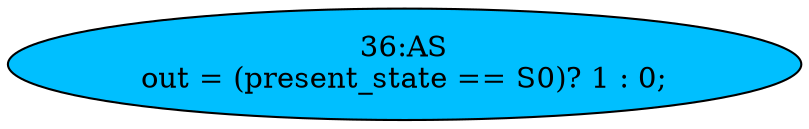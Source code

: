 strict digraph "" {
	node [label="\N"];
	"36:AS"	[ast="<pyverilog.vparser.ast.Assign object at 0x7f5128aade10>",
		def_var="['out']",
		fillcolor=deepskyblue,
		label="36:AS
out = (present_state == S0)? 1 : 0;",
		statements="[]",
		style=filled,
		typ=Assign,
		use_var="['present_state']"];
}
